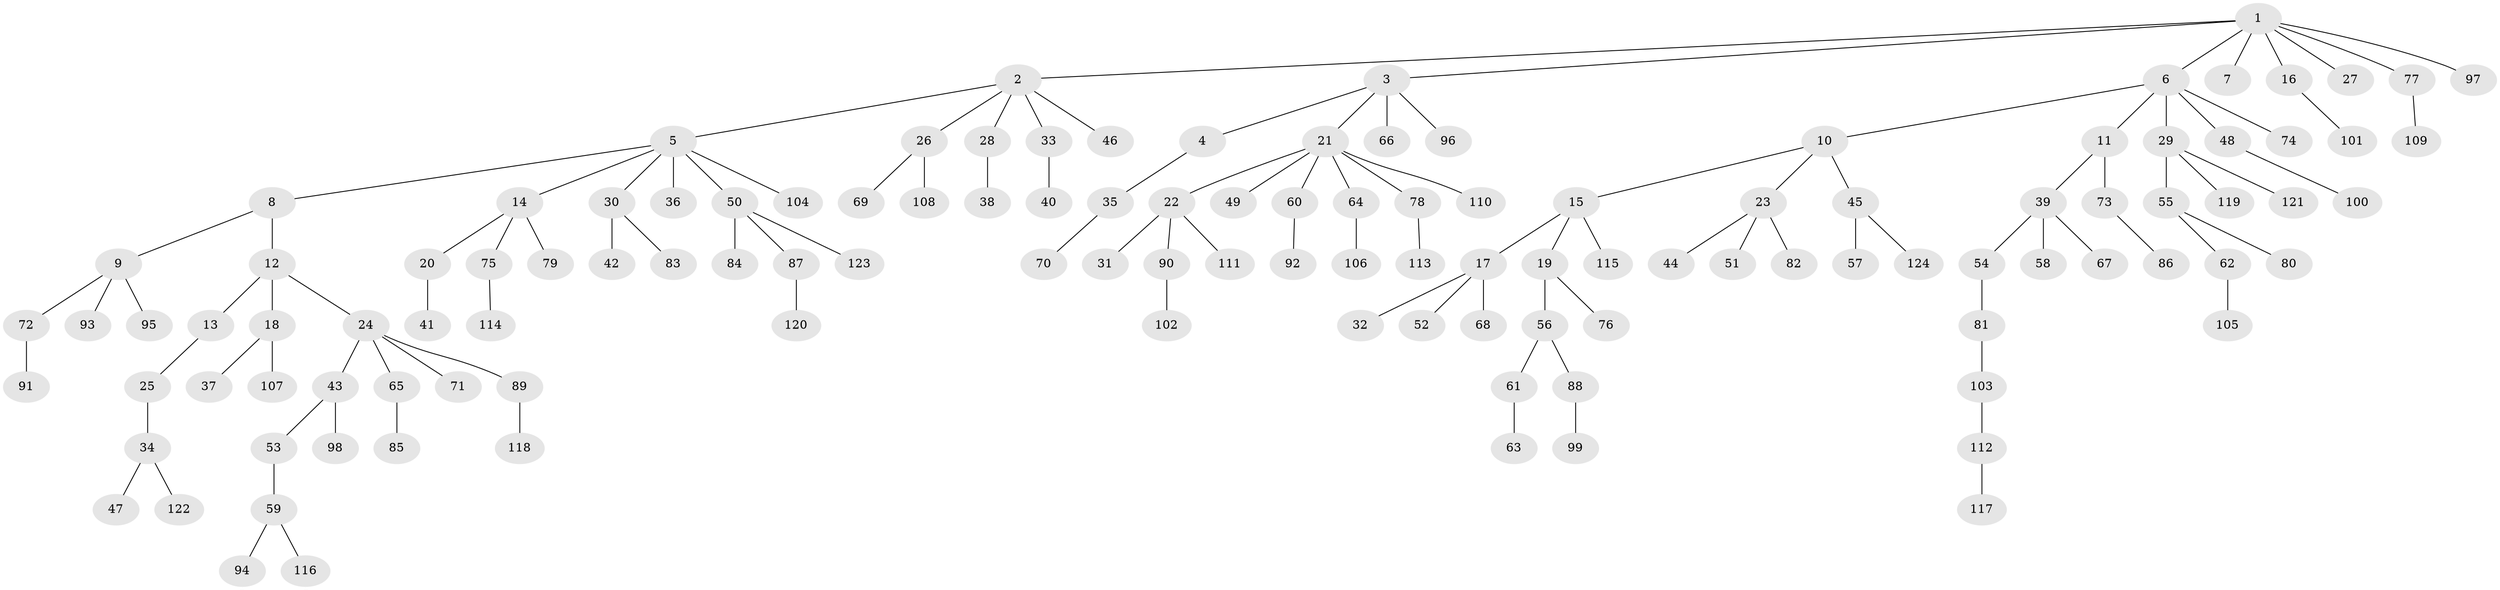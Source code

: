 // Generated by graph-tools (version 1.1) at 2025/11/02/27/25 16:11:26]
// undirected, 124 vertices, 123 edges
graph export_dot {
graph [start="1"]
  node [color=gray90,style=filled];
  1;
  2;
  3;
  4;
  5;
  6;
  7;
  8;
  9;
  10;
  11;
  12;
  13;
  14;
  15;
  16;
  17;
  18;
  19;
  20;
  21;
  22;
  23;
  24;
  25;
  26;
  27;
  28;
  29;
  30;
  31;
  32;
  33;
  34;
  35;
  36;
  37;
  38;
  39;
  40;
  41;
  42;
  43;
  44;
  45;
  46;
  47;
  48;
  49;
  50;
  51;
  52;
  53;
  54;
  55;
  56;
  57;
  58;
  59;
  60;
  61;
  62;
  63;
  64;
  65;
  66;
  67;
  68;
  69;
  70;
  71;
  72;
  73;
  74;
  75;
  76;
  77;
  78;
  79;
  80;
  81;
  82;
  83;
  84;
  85;
  86;
  87;
  88;
  89;
  90;
  91;
  92;
  93;
  94;
  95;
  96;
  97;
  98;
  99;
  100;
  101;
  102;
  103;
  104;
  105;
  106;
  107;
  108;
  109;
  110;
  111;
  112;
  113;
  114;
  115;
  116;
  117;
  118;
  119;
  120;
  121;
  122;
  123;
  124;
  1 -- 2;
  1 -- 3;
  1 -- 6;
  1 -- 7;
  1 -- 16;
  1 -- 27;
  1 -- 77;
  1 -- 97;
  2 -- 5;
  2 -- 26;
  2 -- 28;
  2 -- 33;
  2 -- 46;
  3 -- 4;
  3 -- 21;
  3 -- 66;
  3 -- 96;
  4 -- 35;
  5 -- 8;
  5 -- 14;
  5 -- 30;
  5 -- 36;
  5 -- 50;
  5 -- 104;
  6 -- 10;
  6 -- 11;
  6 -- 29;
  6 -- 48;
  6 -- 74;
  8 -- 9;
  8 -- 12;
  9 -- 72;
  9 -- 93;
  9 -- 95;
  10 -- 15;
  10 -- 23;
  10 -- 45;
  11 -- 39;
  11 -- 73;
  12 -- 13;
  12 -- 18;
  12 -- 24;
  13 -- 25;
  14 -- 20;
  14 -- 75;
  14 -- 79;
  15 -- 17;
  15 -- 19;
  15 -- 115;
  16 -- 101;
  17 -- 32;
  17 -- 52;
  17 -- 68;
  18 -- 37;
  18 -- 107;
  19 -- 56;
  19 -- 76;
  20 -- 41;
  21 -- 22;
  21 -- 49;
  21 -- 60;
  21 -- 64;
  21 -- 78;
  21 -- 110;
  22 -- 31;
  22 -- 90;
  22 -- 111;
  23 -- 44;
  23 -- 51;
  23 -- 82;
  24 -- 43;
  24 -- 65;
  24 -- 71;
  24 -- 89;
  25 -- 34;
  26 -- 69;
  26 -- 108;
  28 -- 38;
  29 -- 55;
  29 -- 119;
  29 -- 121;
  30 -- 42;
  30 -- 83;
  33 -- 40;
  34 -- 47;
  34 -- 122;
  35 -- 70;
  39 -- 54;
  39 -- 58;
  39 -- 67;
  43 -- 53;
  43 -- 98;
  45 -- 57;
  45 -- 124;
  48 -- 100;
  50 -- 84;
  50 -- 87;
  50 -- 123;
  53 -- 59;
  54 -- 81;
  55 -- 62;
  55 -- 80;
  56 -- 61;
  56 -- 88;
  59 -- 94;
  59 -- 116;
  60 -- 92;
  61 -- 63;
  62 -- 105;
  64 -- 106;
  65 -- 85;
  72 -- 91;
  73 -- 86;
  75 -- 114;
  77 -- 109;
  78 -- 113;
  81 -- 103;
  87 -- 120;
  88 -- 99;
  89 -- 118;
  90 -- 102;
  103 -- 112;
  112 -- 117;
}
